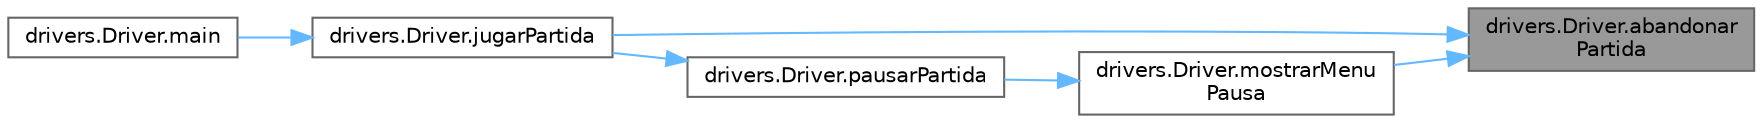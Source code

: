 digraph "drivers.Driver.abandonarPartida"
{
 // INTERACTIVE_SVG=YES
 // LATEX_PDF_SIZE
  bgcolor="transparent";
  edge [fontname=Helvetica,fontsize=10,labelfontname=Helvetica,labelfontsize=10];
  node [fontname=Helvetica,fontsize=10,shape=box,height=0.2,width=0.4];
  rankdir="RL";
  Node1 [id="Node000001",label="drivers.Driver.abandonar\lPartida",height=0.2,width=0.4,color="gray40", fillcolor="grey60", style="filled", fontcolor="black",tooltip="Abandona la partida actual."];
  Node1 -> Node2 [id="edge1_Node000001_Node000002",dir="back",color="steelblue1",style="solid",tooltip=" "];
  Node2 [id="Node000002",label="drivers.Driver.jugarPartida",height=0.2,width=0.4,color="grey40", fillcolor="white", style="filled",URL="$classdrivers_1_1_driver.html#a13e38153634507d9ad6e24cb267237b9",tooltip="Juga una partida."];
  Node2 -> Node3 [id="edge2_Node000002_Node000003",dir="back",color="steelblue1",style="solid",tooltip=" "];
  Node3 [id="Node000003",label="drivers.Driver.main",height=0.2,width=0.4,color="grey40", fillcolor="white", style="filled",URL="$classdrivers_1_1_driver.html#a3f94ce3595725e82b34c92548e071d04",tooltip="Inici del driver."];
  Node1 -> Node4 [id="edge3_Node000001_Node000004",dir="back",color="steelblue1",style="solid",tooltip=" "];
  Node4 [id="Node000004",label="drivers.Driver.mostrarMenu\lPausa",height=0.2,width=0.4,color="grey40", fillcolor="white", style="filled",URL="$classdrivers_1_1_driver.html#a65d5cdb033b4f42c0a2adf1fabb7b6ff",tooltip="Mostra el menú de pausa."];
  Node4 -> Node5 [id="edge4_Node000004_Node000005",dir="back",color="steelblue1",style="solid",tooltip=" "];
  Node5 [id="Node000005",label="drivers.Driver.pausarPartida",height=0.2,width=0.4,color="grey40", fillcolor="white", style="filled",URL="$classdrivers_1_1_driver.html#a5bdeffe74ac8e28325692a231275787b",tooltip="Pausa la partida actual."];
  Node5 -> Node2 [id="edge5_Node000005_Node000002",dir="back",color="steelblue1",style="solid",tooltip=" "];
}
